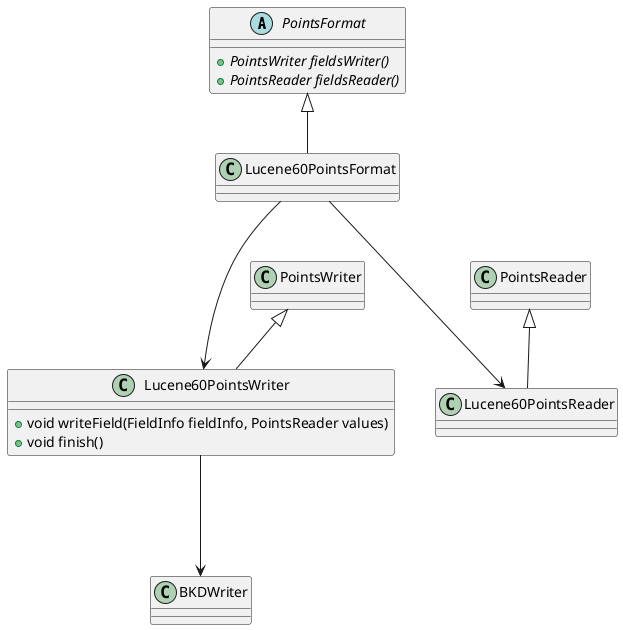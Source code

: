 @startuml
abstract class PointsFormat{
    +{abstract} PointsWriter fieldsWriter()
    +{abstract} PointsReader fieldsReader()
}

class Lucene60PointsFormat extends PointsFormat{

}

class Lucene60PointsWriter extends PointsWriter{
    +void writeField(FieldInfo fieldInfo, PointsReader values)
    +void finish()
}

class Lucene60PointsReader extends PointsReader{

}

class BKDWriter{

}

Lucene60PointsFormat -down--> Lucene60PointsWriter
Lucene60PointsFormat -down--> Lucene60PointsReader
Lucene60PointsWriter -down--> BKDWriter
@enduml